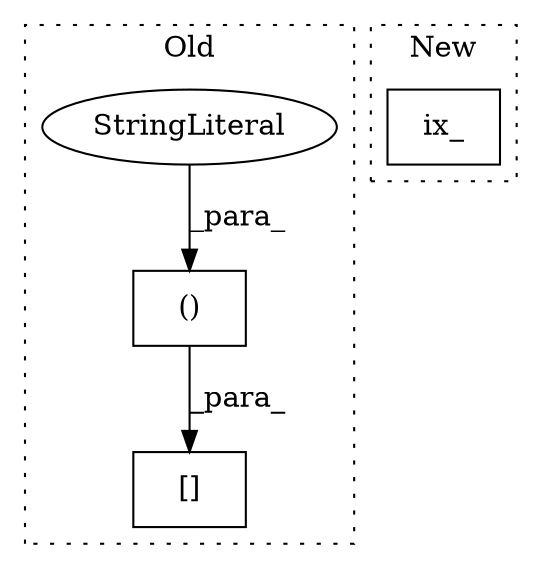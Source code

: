 digraph G {
subgraph cluster0 {
1 [label="[]" a="2" s="2756,2918" l="110,2" shape="box"];
3 [label="()" a="106" s="2866" l="52" shape="box"];
4 [label="StringLiteral" a="45" s="2902" l="16" shape="ellipse"];
label = "Old";
style="dotted";
}
subgraph cluster1 {
2 [label="ix_" a="32" s="2788,2839" l="4,1" shape="box"];
label = "New";
style="dotted";
}
3 -> 1 [label="_para_"];
4 -> 3 [label="_para_"];
}